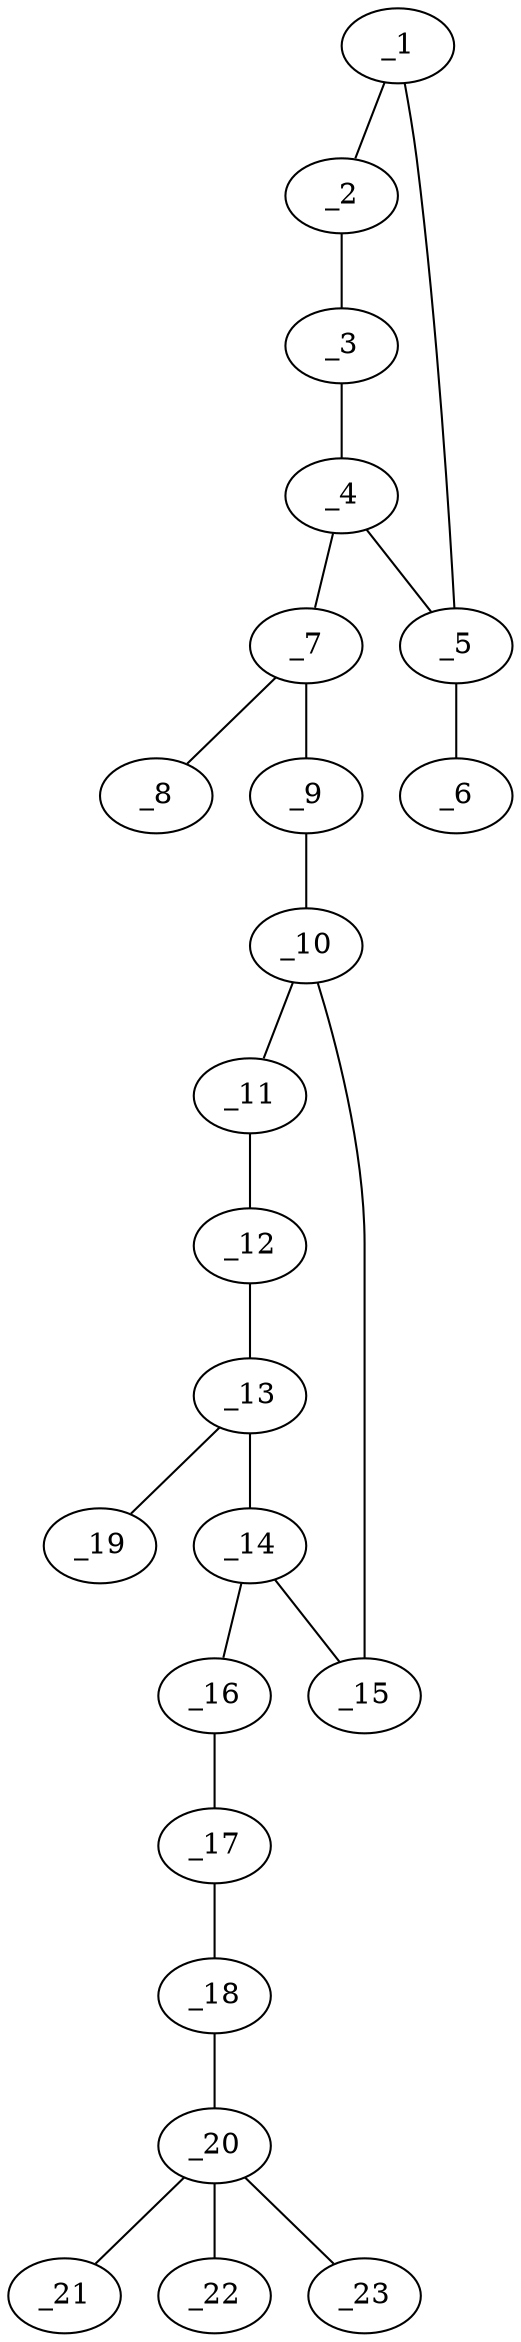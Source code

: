 graph molid645540 {
	_1	 [charge=0,
		chem=1,
		symbol="C  ",
		x="7.9128",
		y="-3.4182"];
	_2	 [charge=0,
		chem=1,
		symbol="C  ",
		x="7.4128",
		y="-4.2842"];
	_1 -- _2	 [valence=2];
	_5	 [charge=0,
		chem=1,
		symbol="C  ",
		x="7.2437",
		y="-2.6751"];
	_1 -- _5	 [valence=1];
	_3	 [charge=0,
		chem=5,
		symbol="S  ",
		x="6.4346",
		y="-4.0763"];
	_2 -- _3	 [valence=1];
	_4	 [charge=0,
		chem=1,
		symbol="C  ",
		x="6.3301",
		y="-3.0818"];
	_3 -- _4	 [valence=1];
	_4 -- _5	 [valence=2];
	_7	 [charge=0,
		chem=1,
		symbol="C  ",
		x="5.4641",
		y="-2.5818"];
	_4 -- _7	 [valence=1];
	_6	 [charge=0,
		chem=1,
		symbol="C  ",
		x="7.4516",
		y="-1.6969"];
	_5 -- _6	 [valence=1];
	_8	 [charge=0,
		chem=5,
		symbol="S  ",
		x="4.5981",
		y="-3.0818"];
	_7 -- _8	 [valence=2];
	_9	 [charge=0,
		chem=4,
		symbol="N  ",
		x="5.4641",
		y="-1.5818"];
	_7 -- _9	 [valence=1];
	_10	 [charge=0,
		chem=1,
		symbol="C  ",
		x="4.5981",
		y="-1.0818"];
	_9 -- _10	 [valence=1];
	_11	 [charge=0,
		chem=1,
		symbol="C  ",
		x="3.732",
		y="-1.5818"];
	_10 -- _11	 [valence=1];
	_15	 [charge=0,
		chem=1,
		symbol="C  ",
		x="4.5981",
		y="-0.0818"];
	_10 -- _15	 [valence=2];
	_12	 [charge=0,
		chem=1,
		symbol="C  ",
		x="2.866",
		y="-1.0818"];
	_11 -- _12	 [valence=2];
	_13	 [charge=0,
		chem=1,
		symbol="C  ",
		x="2.866",
		y="-0.0818"];
	_12 -- _13	 [valence=1];
	_14	 [charge=0,
		chem=1,
		symbol="C  ",
		x="3.7321",
		y="0.4182"];
	_13 -- _14	 [valence=2];
	_19	 [charge=0,
		chem=7,
		symbol="Cl ",
		x=2,
		y="0.4182"];
	_13 -- _19	 [valence=1];
	_14 -- _15	 [valence=1];
	_16	 [charge=0,
		chem=1,
		symbol="C  ",
		x="3.7321",
		y="1.4182"];
	_14 -- _16	 [valence=1];
	_17	 [charge=0,
		chem=4,
		symbol="N  ",
		x="4.5981",
		y="1.9182"];
	_16 -- _17	 [valence=2];
	_18	 [charge=0,
		chem=2,
		symbol="O  ",
		x="4.5981",
		y="2.9182"];
	_17 -- _18	 [valence=1];
	_20	 [charge=0,
		chem=1,
		symbol="C  ",
		x="5.4641",
		y="3.4182"];
	_18 -- _20	 [valence=1];
	_21	 [charge=0,
		chem=1,
		symbol="C  ",
		x="6.3301",
		y="3.9182"];
	_20 -- _21	 [valence=1];
	_22	 [charge=0,
		chem=1,
		symbol="C  ",
		x="5.9641",
		y="2.5522"];
	_20 -- _22	 [valence=1];
	_23	 [charge=0,
		chem=1,
		symbol="C  ",
		x="4.9641",
		y="4.2842"];
	_20 -- _23	 [valence=1];
}
